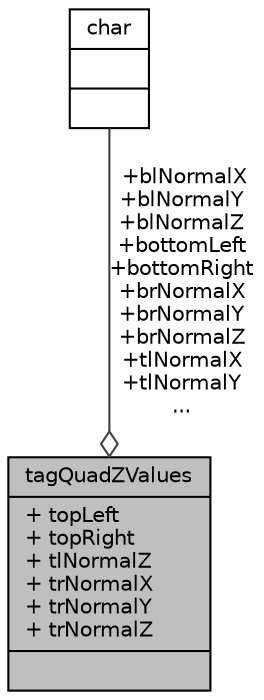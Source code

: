 digraph "tagQuadZValues"
{
 // LATEX_PDF_SIZE
  edge [fontname="Helvetica",fontsize="10",labelfontname="Helvetica",labelfontsize="10"];
  node [fontname="Helvetica",fontsize="10",shape=record];
  Node1 [label="{tagQuadZValues\n|+ topLeft\l+ topRight\l+ tlNormalZ\l+ trNormalX\l+ trNormalY\l+ trNormalZ\l|}",height=0.2,width=0.4,color="black", fillcolor="grey75", style="filled", fontcolor="black",tooltip=" "];
  Node2 -> Node1 [color="grey25",fontsize="10",style="solid",label=" +blNormalX\n+blNormalY\n+blNormalZ\n+bottomLeft\n+bottomRight\n+brNormalX\n+brNormalY\n+brNormalZ\n+tlNormalX\n+tlNormalY\n..." ,arrowhead="odiamond",fontname="Helvetica"];
  Node2 [label="{char\n||}",height=0.2,width=0.4,color="black", fillcolor="white", style="filled",tooltip=" "];
}
